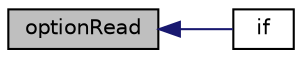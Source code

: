 digraph "optionRead"
{
  bgcolor="transparent";
  edge [fontname="Helvetica",fontsize="10",labelfontname="Helvetica",labelfontsize="10"];
  node [fontname="Helvetica",fontsize="10",shape=record];
  rankdir="LR";
  Node1106 [label="optionRead",height=0.2,width=0.4,color="black", fillcolor="grey75", style="filled", fontcolor="black"];
  Node1106 -> Node1107 [dir="back",color="midnightblue",fontsize="10",style="solid",fontname="Helvetica"];
  Node1107 [label="if",height=0.2,width=0.4,color="black",URL="$a41258.html#a932f4eac886605bbd76303a56d75e4de"];
}
